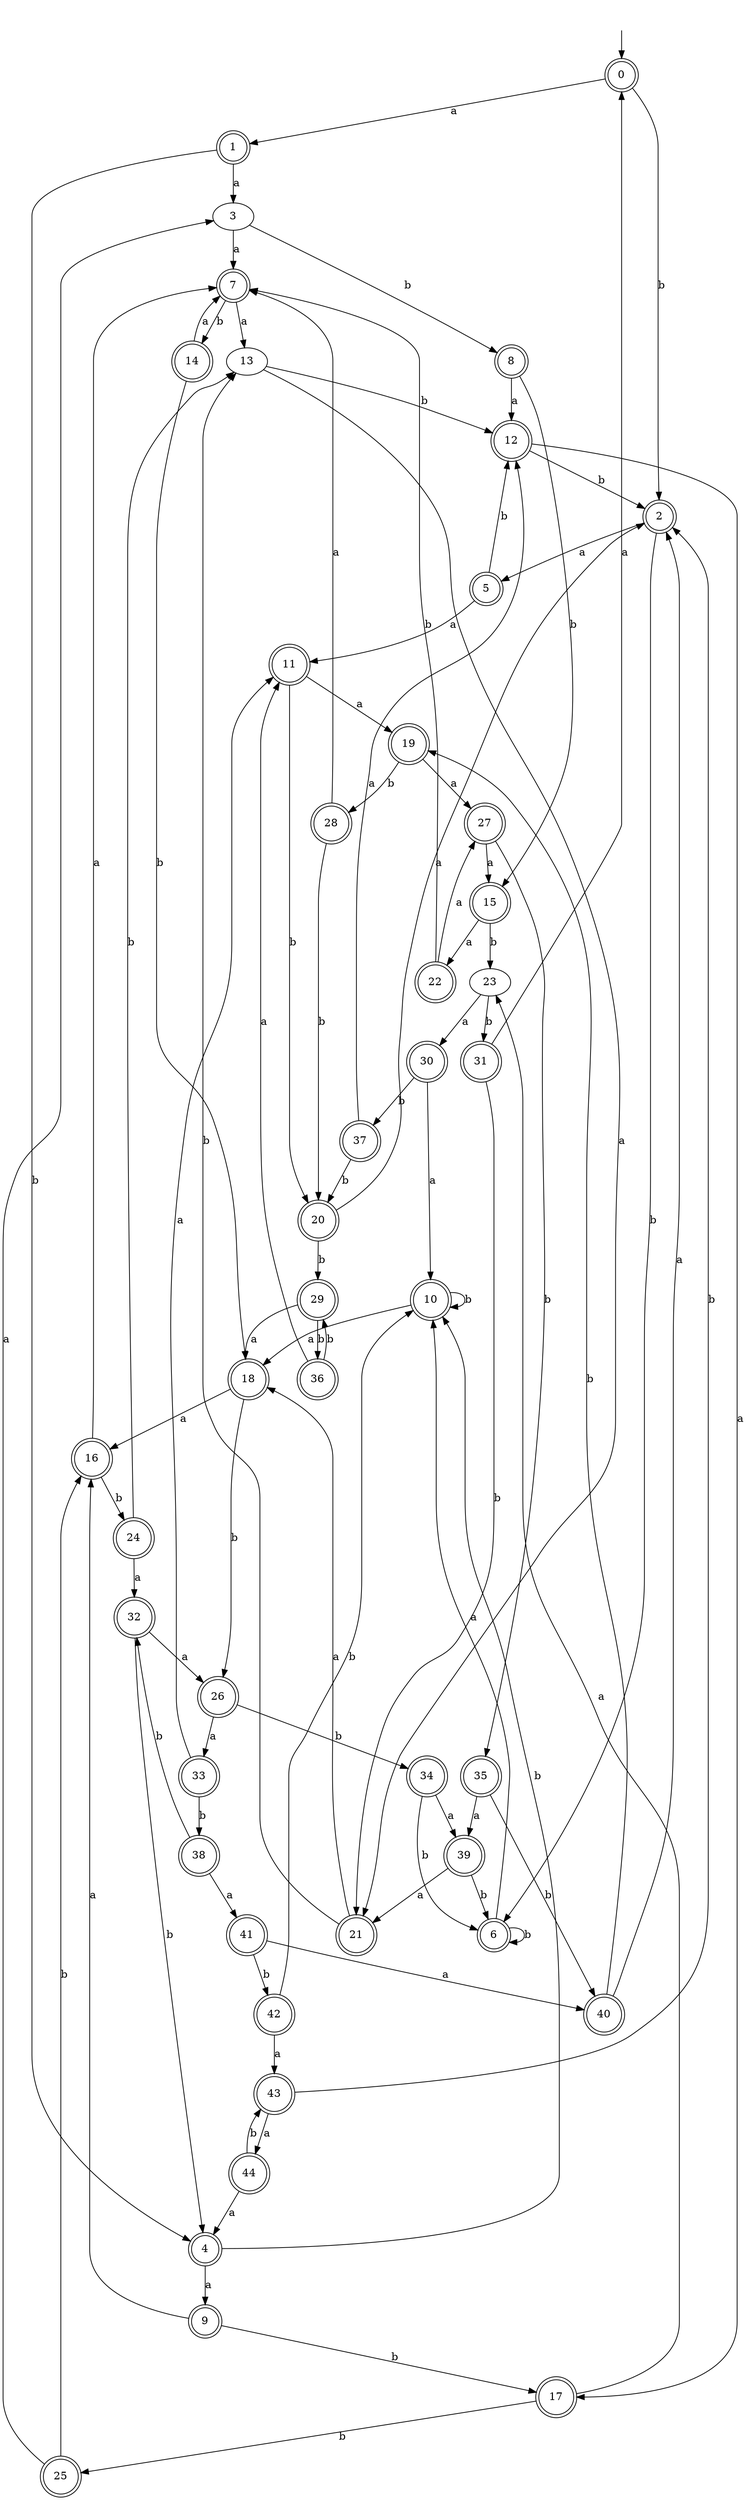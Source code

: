 digraph RandomDFA {
  __start0 [label="", shape=none];
  __start0 -> 0 [label=""];
  0 [shape=circle] [shape=doublecircle]
  0 -> 1 [label="a"]
  0 -> 2 [label="b"]
  1 [shape=doublecircle]
  1 -> 3 [label="a"]
  1 -> 4 [label="b"]
  2 [shape=doublecircle]
  2 -> 5 [label="a"]
  2 -> 6 [label="b"]
  3
  3 -> 7 [label="a"]
  3 -> 8 [label="b"]
  4 [shape=doublecircle]
  4 -> 9 [label="a"]
  4 -> 10 [label="b"]
  5 [shape=doublecircle]
  5 -> 11 [label="a"]
  5 -> 12 [label="b"]
  6 [shape=doublecircle]
  6 -> 10 [label="a"]
  6 -> 6 [label="b"]
  7 [shape=doublecircle]
  7 -> 13 [label="a"]
  7 -> 14 [label="b"]
  8 [shape=doublecircle]
  8 -> 12 [label="a"]
  8 -> 15 [label="b"]
  9 [shape=doublecircle]
  9 -> 16 [label="a"]
  9 -> 17 [label="b"]
  10 [shape=doublecircle]
  10 -> 18 [label="a"]
  10 -> 10 [label="b"]
  11 [shape=doublecircle]
  11 -> 19 [label="a"]
  11 -> 20 [label="b"]
  12 [shape=doublecircle]
  12 -> 17 [label="a"]
  12 -> 2 [label="b"]
  13
  13 -> 21 [label="a"]
  13 -> 12 [label="b"]
  14 [shape=doublecircle]
  14 -> 7 [label="a"]
  14 -> 18 [label="b"]
  15 [shape=doublecircle]
  15 -> 22 [label="a"]
  15 -> 23 [label="b"]
  16 [shape=doublecircle]
  16 -> 7 [label="a"]
  16 -> 24 [label="b"]
  17 [shape=doublecircle]
  17 -> 23 [label="a"]
  17 -> 25 [label="b"]
  18 [shape=doublecircle]
  18 -> 16 [label="a"]
  18 -> 26 [label="b"]
  19 [shape=doublecircle]
  19 -> 27 [label="a"]
  19 -> 28 [label="b"]
  20 [shape=doublecircle]
  20 -> 2 [label="a"]
  20 -> 29 [label="b"]
  21 [shape=doublecircle]
  21 -> 18 [label="a"]
  21 -> 13 [label="b"]
  22 [shape=doublecircle]
  22 -> 27 [label="a"]
  22 -> 7 [label="b"]
  23
  23 -> 30 [label="a"]
  23 -> 31 [label="b"]
  24 [shape=doublecircle]
  24 -> 32 [label="a"]
  24 -> 13 [label="b"]
  25 [shape=doublecircle]
  25 -> 3 [label="a"]
  25 -> 16 [label="b"]
  26 [shape=doublecircle]
  26 -> 33 [label="a"]
  26 -> 34 [label="b"]
  27 [shape=doublecircle]
  27 -> 15 [label="a"]
  27 -> 35 [label="b"]
  28 [shape=doublecircle]
  28 -> 7 [label="a"]
  28 -> 20 [label="b"]
  29 [shape=doublecircle]
  29 -> 18 [label="a"]
  29 -> 36 [label="b"]
  30 [shape=doublecircle]
  30 -> 10 [label="a"]
  30 -> 37 [label="b"]
  31 [shape=doublecircle]
  31 -> 0 [label="a"]
  31 -> 21 [label="b"]
  32 [shape=doublecircle]
  32 -> 26 [label="a"]
  32 -> 4 [label="b"]
  33 [shape=doublecircle]
  33 -> 11 [label="a"]
  33 -> 38 [label="b"]
  34 [shape=doublecircle]
  34 -> 39 [label="a"]
  34 -> 6 [label="b"]
  35 [shape=doublecircle]
  35 -> 39 [label="a"]
  35 -> 40 [label="b"]
  36 [shape=doublecircle]
  36 -> 11 [label="a"]
  36 -> 29 [label="b"]
  37 [shape=doublecircle]
  37 -> 12 [label="a"]
  37 -> 20 [label="b"]
  38 [shape=doublecircle]
  38 -> 41 [label="a"]
  38 -> 32 [label="b"]
  39 [shape=doublecircle]
  39 -> 21 [label="a"]
  39 -> 6 [label="b"]
  40 [shape=doublecircle]
  40 -> 2 [label="a"]
  40 -> 19 [label="b"]
  41 [shape=doublecircle]
  41 -> 40 [label="a"]
  41 -> 42 [label="b"]
  42 [shape=doublecircle]
  42 -> 43 [label="a"]
  42 -> 10 [label="b"]
  43 [shape=doublecircle]
  43 -> 44 [label="a"]
  43 -> 2 [label="b"]
  44 [shape=doublecircle]
  44 -> 4 [label="a"]
  44 -> 43 [label="b"]
}
